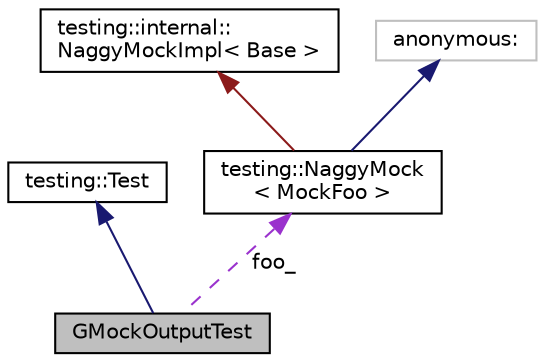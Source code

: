 digraph "GMockOutputTest"
{
 // LATEX_PDF_SIZE
  edge [fontname="Helvetica",fontsize="10",labelfontname="Helvetica",labelfontsize="10"];
  node [fontname="Helvetica",fontsize="10",shape=record];
  Node1 [label="GMockOutputTest",height=0.2,width=0.4,color="black", fillcolor="grey75", style="filled", fontcolor="black",tooltip=" "];
  Node2 -> Node1 [dir="back",color="midnightblue",fontsize="10",style="solid"];
  Node2 [label="testing::Test",height=0.2,width=0.4,color="black", fillcolor="white", style="filled",URL="$classtesting_1_1Test.html",tooltip=" "];
  Node3 -> Node1 [dir="back",color="darkorchid3",fontsize="10",style="dashed",label=" foo_" ];
  Node3 [label="testing::NaggyMock\l\< MockFoo \>",height=0.2,width=0.4,color="black", fillcolor="white", style="filled",URL="$classtesting_1_1NaggyMock.html",tooltip=" "];
  Node4 -> Node3 [dir="back",color="firebrick4",fontsize="10",style="solid"];
  Node4 [label="testing::internal::\lNaggyMockImpl\< Base \>",height=0.2,width=0.4,color="black", fillcolor="white", style="filled",URL="$classtesting_1_1internal_1_1NaggyMockImpl.html",tooltip=" "];
  Node5 -> Node3 [dir="back",color="midnightblue",fontsize="10",style="solid"];
  Node5 [label="anonymous:",height=0.2,width=0.4,color="grey75", fillcolor="white", style="filled",tooltip=" "];
}
